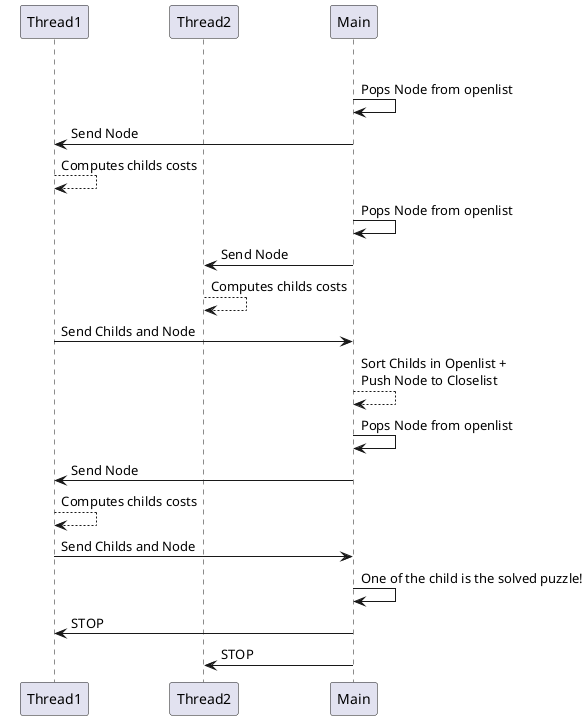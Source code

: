 
                    ┌───────┐                  ┌───────┐                   ┌────┐
                    │Thread1│                  │Thread2│                   │Main│
                    └───┬───┘                  └───┬───┘                   └─┬──┘
                        │                          │                         │
                        │                          │                         │
                        │                          │                         │
                        │                          │                         │────┐
                        │                          │                         │    │ Pops Node from openlist
                        │                          │                         │<───┘
                        │                          │                         │
                        │                     Send Node                      │
                        │<────────────────────────────────────────────────────
                        │                          │                         │
                        ─ ─ ┐                      │                         │
                            | Computes childs costs│                         │
                        < ─ ┘                      │                         │
                        │                          │                         │
                        │                          │                         │────┐
                        │                          │                         │    │ Pops Node from openlist
                        │                          │                         │<───┘
                        │                          │                         │
                        │                          │        Send Node        │
                        │                          │<─────────────────────────
                        │                          │                         │
                        │                          ─ ─ ┐
                        │                              | Computes childs costs
                        │                          < ─ ┘
                        │                          │                         │
                        │                Send Childs and Node                │
                        │────────────────────────────────────────────────────>
                        │                          │                         │
                        │                          │                         │─ ─ ┐
                        │                          │                         │    | Sort Childs in Openlist +
                        │                          │                         │< ─ ┘ Push Node to Closelist
                        │                          │                         │
                        │                          │                         │
                        │                          │                         │────┐
                        │                          │                         │    │ Pops Node from openlist
                        │                          │                         │<───┘
                        │                          │                         │
                        │                     Send Node                      │
                        │<────────────────────────────────────────────────────
                        │                          │                         │
                        ─ ─ ┐                      │                         │
                            | Computes childs costs│                         │
                        < ─ ┘                      │                         │
                        │                          │                         │
                        │                Send Childs and Node                │
                        │────────────────────────────────────────────────────>
                        │                          │                         │
                        │                          │                         │────┐
                        │                          │                         │    │ One of the child is the solved puzzle!
                        │                          │                         │<───┘
                        │                          │                         │
                        │                        STOP                        │
                        │<────────────────────────────────────────────────────
                        │                          │                         │
                        │                          │          STOP           │
                        │                          │<─────────────────────────
                    ┌───┴───┐                  ┌───┴───┐                   ┌─┴──┐
                    │Thread1│                  │Thread2│                   │Main│
                    └───────┘                  └───────┘                   └────┘

@startuml

participant Thread1
participant Thread2
participant Main

group Loop
	Main -> Main : Pops Node from openlist
	Main -> Thread1 : Send Node
	Thread1 --> Thread1 : Computes childs costs
	Main -> Main : Pops Node from openlist
	Main -> Thread2 : Send Node
	Thread2 --> Thread2 : Computes childs costs
	Thread1 -> Main : Send Childs and Node
	Main --> Main : Sort Childs in Openlist + \nPush Node to Closelist

Main -> Main : Pops Node from openlist
Main -> Thread1 : Send Node
Thread1 --> Thread1 : Computes childs costs
Thread1 -> Main : Send Childs and Node
Main -> Main : One of the child is the solved puzzle!
Main -> Thread1 : STOP
Main -> Thread2 : STOP


@enduml
